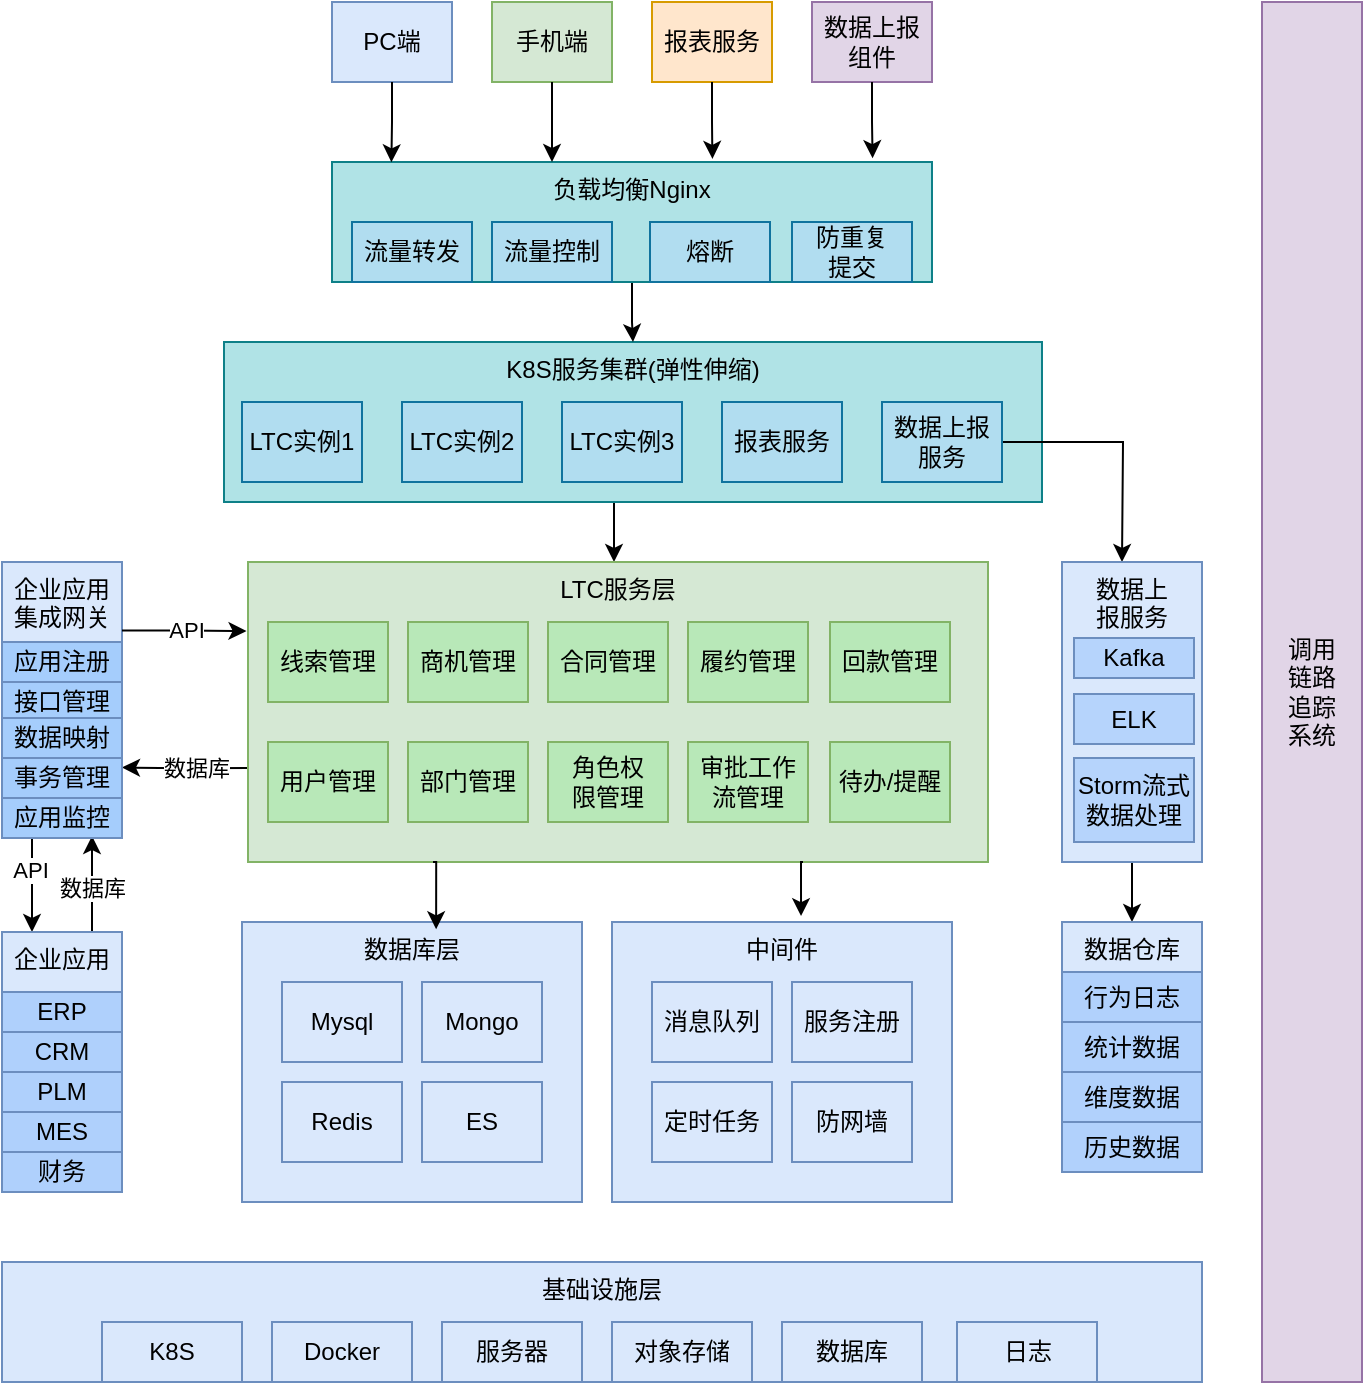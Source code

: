 <mxfile version="28.0.6">
  <diagram name="第 1 页" id="MuboCEp0ujTKhhQ6IgWA">
    <mxGraphModel dx="1158" dy="774" grid="0" gridSize="10" guides="1" tooltips="1" connect="1" arrows="1" fold="1" page="1" pageScale="1" pageWidth="827" pageHeight="1169" math="0" shadow="0">
      <root>
        <mxCell id="0" />
        <mxCell id="1" parent="0" />
        <mxCell id="J2bLqpCU8YUcJHz4sNJv-80" style="edgeStyle=orthogonalEdgeStyle;rounded=0;orthogonalLoop=1;jettySize=auto;html=1;entryX=0.5;entryY=0;entryDx=0;entryDy=0;" edge="1" parent="1">
          <mxGeometry relative="1" as="geometry">
            <mxPoint x="396.526" y="340.0" as="sourcePoint" />
            <mxPoint x="386" y="370.0" as="targetPoint" />
          </mxGeometry>
        </mxCell>
        <mxCell id="J2bLqpCU8YUcJHz4sNJv-60" value="K8S&lt;span style=&quot;background-color: transparent; color: light-dark(rgb(0, 0, 0), rgb(255, 255, 255));&quot;&gt;服务集群(弹性伸缩)&lt;/span&gt;" style="rounded=0;whiteSpace=wrap;html=1;verticalAlign=top;fillColor=#b0e3e6;strokeColor=#0e8088;" vertex="1" parent="1">
          <mxGeometry x="191" y="260" width="409" height="80" as="geometry" />
        </mxCell>
        <mxCell id="J2bLqpCU8YUcJHz4sNJv-1" value="PC端" style="rounded=0;whiteSpace=wrap;html=1;fillColor=#dae8fc;strokeColor=#6c8ebf;" vertex="1" parent="1">
          <mxGeometry x="245" y="90" width="60" height="40" as="geometry" />
        </mxCell>
        <mxCell id="J2bLqpCU8YUcJHz4sNJv-2" value="手机端" style="rounded=0;whiteSpace=wrap;html=1;fillColor=#d5e8d4;strokeColor=#82b366;" vertex="1" parent="1">
          <mxGeometry x="325" y="90" width="60" height="40" as="geometry" />
        </mxCell>
        <mxCell id="J2bLqpCU8YUcJHz4sNJv-3" value="报表服务" style="rounded=0;whiteSpace=wrap;html=1;fillColor=#ffe6cc;strokeColor=#d79b00;" vertex="1" parent="1">
          <mxGeometry x="405" y="90" width="60" height="40" as="geometry" />
        </mxCell>
        <mxCell id="J2bLqpCU8YUcJHz4sNJv-4" value="数据上报组件" style="rounded=0;whiteSpace=wrap;html=1;fillColor=#e1d5e7;strokeColor=#9673a6;" vertex="1" parent="1">
          <mxGeometry x="485" y="90" width="60" height="40" as="geometry" />
        </mxCell>
        <mxCell id="J2bLqpCU8YUcJHz4sNJv-79" style="edgeStyle=orthogonalEdgeStyle;rounded=0;orthogonalLoop=1;jettySize=auto;html=1;entryX=0.5;entryY=0;entryDx=0;entryDy=0;" edge="1" parent="1" source="J2bLqpCU8YUcJHz4sNJv-5" target="J2bLqpCU8YUcJHz4sNJv-60">
          <mxGeometry relative="1" as="geometry" />
        </mxCell>
        <mxCell id="J2bLqpCU8YUcJHz4sNJv-5" value="负载均衡Nginx" style="rounded=0;whiteSpace=wrap;html=1;verticalAlign=top;fillColor=#b0e3e6;strokeColor=#0e8088;" vertex="1" parent="1">
          <mxGeometry x="245" y="170" width="300" height="60" as="geometry" />
        </mxCell>
        <mxCell id="J2bLqpCU8YUcJHz4sNJv-6" value="LTC实例1" style="rounded=0;whiteSpace=wrap;html=1;fillColor=#b1ddf0;strokeColor=#10739e;" vertex="1" parent="1">
          <mxGeometry x="200" y="290" width="60" height="40" as="geometry" />
        </mxCell>
        <mxCell id="J2bLqpCU8YUcJHz4sNJv-7" value="LTC实例2" style="rounded=0;whiteSpace=wrap;html=1;fillColor=#b1ddf0;strokeColor=#10739e;" vertex="1" parent="1">
          <mxGeometry x="280" y="290" width="60" height="40" as="geometry" />
        </mxCell>
        <mxCell id="J2bLqpCU8YUcJHz4sNJv-8" value="LTC实例3" style="rounded=0;whiteSpace=wrap;html=1;fillColor=#b1ddf0;strokeColor=#10739e;" vertex="1" parent="1">
          <mxGeometry x="360" y="290" width="60" height="40" as="geometry" />
        </mxCell>
        <mxCell id="J2bLqpCU8YUcJHz4sNJv-9" value="报表服务" style="rounded=0;whiteSpace=wrap;html=1;fillColor=#b1ddf0;strokeColor=#10739e;" vertex="1" parent="1">
          <mxGeometry x="440" y="290" width="60" height="40" as="geometry" />
        </mxCell>
        <mxCell id="J2bLqpCU8YUcJHz4sNJv-81" style="edgeStyle=orthogonalEdgeStyle;rounded=0;orthogonalLoop=1;jettySize=auto;html=1;" edge="1" parent="1" source="J2bLqpCU8YUcJHz4sNJv-10">
          <mxGeometry relative="1" as="geometry">
            <mxPoint x="640" y="370" as="targetPoint" />
          </mxGeometry>
        </mxCell>
        <mxCell id="J2bLqpCU8YUcJHz4sNJv-10" value="数据上报服务" style="rounded=0;whiteSpace=wrap;html=1;fillColor=#b1ddf0;strokeColor=#10739e;" vertex="1" parent="1">
          <mxGeometry x="520" y="290" width="60" height="40" as="geometry" />
        </mxCell>
        <mxCell id="J2bLqpCU8YUcJHz4sNJv-62" style="edgeStyle=orthogonalEdgeStyle;rounded=0;orthogonalLoop=1;jettySize=auto;html=1;exitX=0.001;exitY=0.687;exitDx=0;exitDy=0;entryX=1;entryY=0.75;entryDx=0;entryDy=0;exitPerimeter=0;" edge="1" parent="1" source="J2bLqpCU8YUcJHz4sNJv-11" target="J2bLqpCU8YUcJHz4sNJv-24">
          <mxGeometry relative="1" as="geometry" />
        </mxCell>
        <mxCell id="J2bLqpCU8YUcJHz4sNJv-64" value="数据库" style="edgeLabel;html=1;align=center;verticalAlign=middle;resizable=0;points=[];" vertex="1" connectable="0" parent="J2bLqpCU8YUcJHz4sNJv-62">
          <mxGeometry x="-0.171" relative="1" as="geometry">
            <mxPoint as="offset" />
          </mxGeometry>
        </mxCell>
        <mxCell id="J2bLqpCU8YUcJHz4sNJv-11" value="LTC服务层" style="rounded=0;whiteSpace=wrap;html=1;verticalAlign=top;fillColor=#d5e8d4;strokeColor=#82b366;" vertex="1" parent="1">
          <mxGeometry x="203" y="370" width="370" height="150" as="geometry" />
        </mxCell>
        <mxCell id="J2bLqpCU8YUcJHz4sNJv-12" value="线索管理" style="rounded=0;whiteSpace=wrap;html=1;fillColor=#B8E8B8;strokeColor=#82b366;" vertex="1" parent="1">
          <mxGeometry x="213" y="400" width="60" height="40" as="geometry" />
        </mxCell>
        <mxCell id="J2bLqpCU8YUcJHz4sNJv-13" value="商机管理" style="rounded=0;whiteSpace=wrap;html=1;fillColor=#B8E8B8;strokeColor=#82b366;" vertex="1" parent="1">
          <mxGeometry x="283" y="400" width="60" height="40" as="geometry" />
        </mxCell>
        <mxCell id="J2bLqpCU8YUcJHz4sNJv-14" value="合同管理" style="rounded=0;whiteSpace=wrap;html=1;fillColor=#B8E8B8;strokeColor=#82b366;" vertex="1" parent="1">
          <mxGeometry x="353" y="400" width="60" height="40" as="geometry" />
        </mxCell>
        <mxCell id="J2bLqpCU8YUcJHz4sNJv-15" value="履约管理" style="rounded=0;whiteSpace=wrap;html=1;fillColor=#B8E8B8;strokeColor=#82b366;" vertex="1" parent="1">
          <mxGeometry x="423" y="400" width="60" height="40" as="geometry" />
        </mxCell>
        <mxCell id="J2bLqpCU8YUcJHz4sNJv-16" value="回款管理" style="rounded=0;whiteSpace=wrap;html=1;fillColor=#B8E8B8;strokeColor=#82b366;" vertex="1" parent="1">
          <mxGeometry x="494" y="400" width="60" height="40" as="geometry" />
        </mxCell>
        <mxCell id="J2bLqpCU8YUcJHz4sNJv-17" value="用户管理" style="rounded=0;whiteSpace=wrap;html=1;fillColor=#B8E8B8;strokeColor=#82b366;" vertex="1" parent="1">
          <mxGeometry x="213" y="460" width="60" height="40" as="geometry" />
        </mxCell>
        <mxCell id="J2bLqpCU8YUcJHz4sNJv-18" value="角色权&lt;div&gt;限管理&lt;/div&gt;" style="rounded=0;whiteSpace=wrap;html=1;fillColor=#B8E8B8;strokeColor=#82b366;" vertex="1" parent="1">
          <mxGeometry x="353" y="460" width="60" height="40" as="geometry" />
        </mxCell>
        <mxCell id="J2bLqpCU8YUcJHz4sNJv-19" value="部门管理" style="rounded=0;whiteSpace=wrap;html=1;fillColor=#B8E8B8;strokeColor=#82b366;" vertex="1" parent="1">
          <mxGeometry x="283" y="460" width="60" height="40" as="geometry" />
        </mxCell>
        <mxCell id="J2bLqpCU8YUcJHz4sNJv-20" value="审批工作流管理" style="rounded=0;whiteSpace=wrap;html=1;fillColor=#B8E8B8;strokeColor=#82b366;" vertex="1" parent="1">
          <mxGeometry x="423" y="460" width="60" height="40" as="geometry" />
        </mxCell>
        <mxCell id="J2bLqpCU8YUcJHz4sNJv-22" value="待办/提醒" style="rounded=0;whiteSpace=wrap;html=1;fillColor=#B8E8B8;strokeColor=#82b366;" vertex="1" parent="1">
          <mxGeometry x="494" y="460" width="60" height="40" as="geometry" />
        </mxCell>
        <mxCell id="J2bLqpCU8YUcJHz4sNJv-82" style="edgeStyle=orthogonalEdgeStyle;rounded=0;orthogonalLoop=1;jettySize=auto;html=1;entryX=0.5;entryY=0;entryDx=0;entryDy=0;" edge="1" parent="1" source="J2bLqpCU8YUcJHz4sNJv-23" target="J2bLqpCU8YUcJHz4sNJv-40">
          <mxGeometry relative="1" as="geometry" />
        </mxCell>
        <mxCell id="J2bLqpCU8YUcJHz4sNJv-23" value="数据上&lt;div&gt;报服务&lt;/div&gt;" style="rounded=0;whiteSpace=wrap;html=1;verticalAlign=top;fillColor=#dae8fc;strokeColor=#6c8ebf;" vertex="1" parent="1">
          <mxGeometry x="610" y="370" width="70" height="150" as="geometry" />
        </mxCell>
        <mxCell id="J2bLqpCU8YUcJHz4sNJv-65" style="edgeStyle=orthogonalEdgeStyle;rounded=0;orthogonalLoop=1;jettySize=auto;html=1;exitX=0.25;exitY=1;exitDx=0;exitDy=0;entryX=0.25;entryY=0;entryDx=0;entryDy=0;" edge="1" parent="1" source="J2bLqpCU8YUcJHz4sNJv-24" target="J2bLqpCU8YUcJHz4sNJv-25">
          <mxGeometry relative="1" as="geometry" />
        </mxCell>
        <mxCell id="J2bLqpCU8YUcJHz4sNJv-67" value="API" style="edgeLabel;html=1;align=center;verticalAlign=middle;resizable=0;points=[];" vertex="1" connectable="0" parent="J2bLqpCU8YUcJHz4sNJv-65">
          <mxGeometry x="-0.303" y="-1" relative="1" as="geometry">
            <mxPoint as="offset" />
          </mxGeometry>
        </mxCell>
        <mxCell id="J2bLqpCU8YUcJHz4sNJv-24" value="企业应用集成网关&lt;div&gt;&lt;br&gt;&lt;/div&gt;" style="rounded=0;whiteSpace=wrap;html=1;verticalAlign=top;fillColor=#dae8fc;strokeColor=#6c8ebf;" vertex="1" parent="1">
          <mxGeometry x="80" y="370" width="60" height="137" as="geometry" />
        </mxCell>
        <mxCell id="J2bLqpCU8YUcJHz4sNJv-66" style="edgeStyle=orthogonalEdgeStyle;rounded=0;orthogonalLoop=1;jettySize=auto;html=1;exitX=0.75;exitY=0;exitDx=0;exitDy=0;entryX=0.75;entryY=1;entryDx=0;entryDy=0;" edge="1" parent="1" source="J2bLqpCU8YUcJHz4sNJv-25" target="J2bLqpCU8YUcJHz4sNJv-24">
          <mxGeometry relative="1" as="geometry" />
        </mxCell>
        <mxCell id="J2bLqpCU8YUcJHz4sNJv-68" value="数据库" style="edgeLabel;html=1;align=center;verticalAlign=middle;resizable=0;points=[];" vertex="1" connectable="0" parent="J2bLqpCU8YUcJHz4sNJv-66">
          <mxGeometry x="0.14" y="2" relative="1" as="geometry">
            <mxPoint x="2" y="5" as="offset" />
          </mxGeometry>
        </mxCell>
        <mxCell id="J2bLqpCU8YUcJHz4sNJv-25" value="企业应用" style="rounded=0;whiteSpace=wrap;html=1;verticalAlign=top;fillColor=#dae8fc;strokeColor=#6c8ebf;" vertex="1" parent="1">
          <mxGeometry x="80" y="555" width="60" height="130" as="geometry" />
        </mxCell>
        <mxCell id="J2bLqpCU8YUcJHz4sNJv-26" value="ERP" style="rounded=0;whiteSpace=wrap;html=1;fillColor=#AFD0FC;strokeColor=#6c8ebf;" vertex="1" parent="1">
          <mxGeometry x="80" y="585" width="60" height="20" as="geometry" />
        </mxCell>
        <mxCell id="J2bLqpCU8YUcJHz4sNJv-27" value="CRM" style="rounded=0;whiteSpace=wrap;html=1;fillColor=#AFD0FC;strokeColor=#6c8ebf;" vertex="1" parent="1">
          <mxGeometry x="80" y="605" width="60" height="20" as="geometry" />
        </mxCell>
        <mxCell id="J2bLqpCU8YUcJHz4sNJv-28" value="PLM" style="rounded=0;whiteSpace=wrap;html=1;fillColor=#AFD0FC;strokeColor=#6c8ebf;" vertex="1" parent="1">
          <mxGeometry x="80" y="625" width="60" height="20" as="geometry" />
        </mxCell>
        <mxCell id="J2bLqpCU8YUcJHz4sNJv-29" value="财务" style="rounded=0;whiteSpace=wrap;html=1;fillColor=#AFD0FC;strokeColor=#6c8ebf;" vertex="1" parent="1">
          <mxGeometry x="80" y="665" width="60" height="20" as="geometry" />
        </mxCell>
        <mxCell id="J2bLqpCU8YUcJHz4sNJv-30" value="数据库层" style="rounded=0;whiteSpace=wrap;html=1;verticalAlign=top;fillColor=#dae8fc;strokeColor=#6c8ebf;" vertex="1" parent="1">
          <mxGeometry x="200" y="550" width="170" height="140" as="geometry" />
        </mxCell>
        <mxCell id="J2bLqpCU8YUcJHz4sNJv-31" value="Mysql" style="rounded=0;whiteSpace=wrap;html=1;fillColor=#dae8fc;strokeColor=#6c8ebf;" vertex="1" parent="1">
          <mxGeometry x="220" y="580" width="60" height="40" as="geometry" />
        </mxCell>
        <mxCell id="J2bLqpCU8YUcJHz4sNJv-32" value="Mongo" style="rounded=0;whiteSpace=wrap;html=1;fillColor=#dae8fc;strokeColor=#6c8ebf;" vertex="1" parent="1">
          <mxGeometry x="290" y="580" width="60" height="40" as="geometry" />
        </mxCell>
        <mxCell id="J2bLqpCU8YUcJHz4sNJv-33" value="Redis" style="rounded=0;whiteSpace=wrap;html=1;fillColor=#dae8fc;strokeColor=#6c8ebf;" vertex="1" parent="1">
          <mxGeometry x="220" y="630" width="60" height="40" as="geometry" />
        </mxCell>
        <mxCell id="J2bLqpCU8YUcJHz4sNJv-34" value="ES" style="rounded=0;whiteSpace=wrap;html=1;fillColor=#dae8fc;strokeColor=#6c8ebf;" vertex="1" parent="1">
          <mxGeometry x="290" y="630" width="60" height="40" as="geometry" />
        </mxCell>
        <mxCell id="J2bLqpCU8YUcJHz4sNJv-35" value="中间件" style="rounded=0;whiteSpace=wrap;html=1;verticalAlign=top;fillColor=#dae8fc;strokeColor=#6c8ebf;" vertex="1" parent="1">
          <mxGeometry x="385" y="550" width="170" height="140" as="geometry" />
        </mxCell>
        <mxCell id="J2bLqpCU8YUcJHz4sNJv-36" value="消息队列" style="rounded=0;whiteSpace=wrap;html=1;fillColor=#dae8fc;strokeColor=#6c8ebf;" vertex="1" parent="1">
          <mxGeometry x="405" y="580" width="60" height="40" as="geometry" />
        </mxCell>
        <mxCell id="J2bLqpCU8YUcJHz4sNJv-37" value="服务注册" style="rounded=0;whiteSpace=wrap;html=1;fillColor=#dae8fc;strokeColor=#6c8ebf;" vertex="1" parent="1">
          <mxGeometry x="475" y="580" width="60" height="40" as="geometry" />
        </mxCell>
        <mxCell id="J2bLqpCU8YUcJHz4sNJv-38" value="定时任务" style="rounded=0;whiteSpace=wrap;html=1;fillColor=#dae8fc;strokeColor=#6c8ebf;" vertex="1" parent="1">
          <mxGeometry x="405" y="630" width="60" height="40" as="geometry" />
        </mxCell>
        <mxCell id="J2bLqpCU8YUcJHz4sNJv-39" value="防网墙" style="rounded=0;whiteSpace=wrap;html=1;fillColor=#dae8fc;strokeColor=#6c8ebf;" vertex="1" parent="1">
          <mxGeometry x="475" y="630" width="60" height="40" as="geometry" />
        </mxCell>
        <mxCell id="J2bLqpCU8YUcJHz4sNJv-40" value="数据仓库" style="rounded=0;whiteSpace=wrap;html=1;verticalAlign=top;fillColor=#dae8fc;strokeColor=#6c8ebf;" vertex="1" parent="1">
          <mxGeometry x="610" y="550" width="70" height="120" as="geometry" />
        </mxCell>
        <mxCell id="J2bLqpCU8YUcJHz4sNJv-41" value="行为日志" style="rounded=0;whiteSpace=wrap;html=1;fillColor=#B1D1FC;strokeColor=#6c8ebf;" vertex="1" parent="1">
          <mxGeometry x="610" y="575" width="70" height="25" as="geometry" />
        </mxCell>
        <mxCell id="J2bLqpCU8YUcJHz4sNJv-42" value="统计数据" style="rounded=0;whiteSpace=wrap;html=1;fillColor=#B1D1FC;strokeColor=#6c8ebf;" vertex="1" parent="1">
          <mxGeometry x="610" y="600" width="70" height="25" as="geometry" />
        </mxCell>
        <mxCell id="J2bLqpCU8YUcJHz4sNJv-43" value="维度数据" style="rounded=0;whiteSpace=wrap;html=1;fillColor=#B1D1FC;strokeColor=#6c8ebf;" vertex="1" parent="1">
          <mxGeometry x="610" y="625" width="70" height="25" as="geometry" />
        </mxCell>
        <mxCell id="J2bLqpCU8YUcJHz4sNJv-44" value="历史数据" style="rounded=0;whiteSpace=wrap;html=1;fillColor=#B1D1FC;strokeColor=#6c8ebf;" vertex="1" parent="1">
          <mxGeometry x="610" y="650" width="70" height="25" as="geometry" />
        </mxCell>
        <mxCell id="J2bLqpCU8YUcJHz4sNJv-45" value="ELK" style="rounded=0;whiteSpace=wrap;html=1;fillColor=#B6D4FC;strokeColor=#6c8ebf;" vertex="1" parent="1">
          <mxGeometry x="616" y="436" width="60" height="25" as="geometry" />
        </mxCell>
        <mxCell id="J2bLqpCU8YUcJHz4sNJv-46" value="Storm流式数据处理" style="rounded=0;whiteSpace=wrap;html=1;fillColor=#B6D4FC;strokeColor=#6c8ebf;" vertex="1" parent="1">
          <mxGeometry x="616" y="468" width="60" height="42" as="geometry" />
        </mxCell>
        <mxCell id="J2bLqpCU8YUcJHz4sNJv-47" value="Kafka" style="rounded=0;whiteSpace=wrap;html=1;fillColor=#B6D4FC;strokeColor=#6c8ebf;" vertex="1" parent="1">
          <mxGeometry x="616" y="408" width="60" height="20" as="geometry" />
        </mxCell>
        <mxCell id="J2bLqpCU8YUcJHz4sNJv-48" value="MES" style="rounded=0;whiteSpace=wrap;html=1;fillColor=#AFD0FC;strokeColor=#6c8ebf;" vertex="1" parent="1">
          <mxGeometry x="80" y="645" width="60" height="20" as="geometry" />
        </mxCell>
        <mxCell id="J2bLqpCU8YUcJHz4sNJv-49" value="基础设施层" style="rounded=0;whiteSpace=wrap;html=1;verticalAlign=top;fillColor=#dae8fc;strokeColor=#6c8ebf;" vertex="1" parent="1">
          <mxGeometry x="80" y="720" width="600" height="60" as="geometry" />
        </mxCell>
        <mxCell id="J2bLqpCU8YUcJHz4sNJv-50" value="K8S" style="rounded=0;whiteSpace=wrap;html=1;fillColor=#dae8fc;strokeColor=#6c8ebf;" vertex="1" parent="1">
          <mxGeometry x="130" y="750" width="70" height="30" as="geometry" />
        </mxCell>
        <mxCell id="J2bLqpCU8YUcJHz4sNJv-51" value="Docker" style="rounded=0;whiteSpace=wrap;html=1;fillColor=#dae8fc;strokeColor=#6c8ebf;" vertex="1" parent="1">
          <mxGeometry x="215" y="750" width="70" height="30" as="geometry" />
        </mxCell>
        <mxCell id="J2bLqpCU8YUcJHz4sNJv-52" value="服务器" style="rounded=0;whiteSpace=wrap;html=1;fillColor=#dae8fc;strokeColor=#6c8ebf;" vertex="1" parent="1">
          <mxGeometry x="300" y="750" width="70" height="30" as="geometry" />
        </mxCell>
        <mxCell id="J2bLqpCU8YUcJHz4sNJv-53" value="对象存储" style="rounded=0;whiteSpace=wrap;html=1;fillColor=#dae8fc;strokeColor=#6c8ebf;" vertex="1" parent="1">
          <mxGeometry x="385" y="750" width="70" height="30" as="geometry" />
        </mxCell>
        <mxCell id="J2bLqpCU8YUcJHz4sNJv-54" value="数据库" style="rounded=0;whiteSpace=wrap;html=1;fillColor=#dae8fc;strokeColor=#6c8ebf;" vertex="1" parent="1">
          <mxGeometry x="470" y="750" width="70" height="30" as="geometry" />
        </mxCell>
        <mxCell id="J2bLqpCU8YUcJHz4sNJv-55" value="日志" style="rounded=0;whiteSpace=wrap;html=1;fillColor=#dae8fc;strokeColor=#6c8ebf;" vertex="1" parent="1">
          <mxGeometry x="557.5" y="750" width="70" height="30" as="geometry" />
        </mxCell>
        <mxCell id="J2bLqpCU8YUcJHz4sNJv-56" value="流量转发" style="rounded=0;whiteSpace=wrap;html=1;fillColor=#b1ddf0;strokeColor=#10739e;" vertex="1" parent="1">
          <mxGeometry x="255" y="200" width="60" height="30" as="geometry" />
        </mxCell>
        <mxCell id="J2bLqpCU8YUcJHz4sNJv-57" value="流量控制" style="rounded=0;whiteSpace=wrap;html=1;fillColor=#b1ddf0;strokeColor=#10739e;" vertex="1" parent="1">
          <mxGeometry x="325" y="200" width="60" height="30" as="geometry" />
        </mxCell>
        <mxCell id="J2bLqpCU8YUcJHz4sNJv-58" value="熔断" style="rounded=0;whiteSpace=wrap;html=1;fillColor=#b1ddf0;strokeColor=#10739e;" vertex="1" parent="1">
          <mxGeometry x="404" y="200" width="60" height="30" as="geometry" />
        </mxCell>
        <mxCell id="J2bLqpCU8YUcJHz4sNJv-59" value="防重复&lt;div&gt;提交&lt;/div&gt;" style="rounded=0;whiteSpace=wrap;html=1;fillColor=#b1ddf0;strokeColor=#10739e;" vertex="1" parent="1">
          <mxGeometry x="475" y="200" width="60" height="30" as="geometry" />
        </mxCell>
        <mxCell id="J2bLqpCU8YUcJHz4sNJv-69" value="应用注册" style="rounded=0;whiteSpace=wrap;html=1;fillColor=#A5CDFC;strokeColor=#6c8ebf;" vertex="1" parent="1">
          <mxGeometry x="80" y="410" width="60" height="20" as="geometry" />
        </mxCell>
        <mxCell id="J2bLqpCU8YUcJHz4sNJv-70" value="接口管理" style="rounded=0;whiteSpace=wrap;html=1;fillColor=#A5CDFC;strokeColor=#6c8ebf;" vertex="1" parent="1">
          <mxGeometry x="80" y="430" width="60" height="20" as="geometry" />
        </mxCell>
        <mxCell id="J2bLqpCU8YUcJHz4sNJv-71" value="数据映射" style="rounded=0;whiteSpace=wrap;html=1;fillColor=#A5CDFC;strokeColor=#6c8ebf;" vertex="1" parent="1">
          <mxGeometry x="80" y="448" width="60" height="20" as="geometry" />
        </mxCell>
        <mxCell id="J2bLqpCU8YUcJHz4sNJv-72" value="事务管理" style="rounded=0;whiteSpace=wrap;html=1;fillColor=#A5CDFC;strokeColor=#6c8ebf;" vertex="1" parent="1">
          <mxGeometry x="80" y="468" width="60" height="20" as="geometry" />
        </mxCell>
        <mxCell id="J2bLqpCU8YUcJHz4sNJv-73" value="应用监控" style="rounded=0;whiteSpace=wrap;html=1;fillColor=#A5CDFC;strokeColor=#6c8ebf;" vertex="1" parent="1">
          <mxGeometry x="80" y="488" width="60" height="20" as="geometry" />
        </mxCell>
        <mxCell id="J2bLqpCU8YUcJHz4sNJv-74" value="调用&lt;div&gt;链路&lt;/div&gt;&lt;div&gt;追踪&lt;/div&gt;&lt;div&gt;系统&lt;/div&gt;" style="rounded=0;whiteSpace=wrap;html=1;verticalAlign=middle;align=center;fillColor=#e1d5e7;strokeColor=#9673a6;" vertex="1" parent="1">
          <mxGeometry x="710" y="90" width="50" height="690" as="geometry" />
        </mxCell>
        <mxCell id="J2bLqpCU8YUcJHz4sNJv-75" style="edgeStyle=orthogonalEdgeStyle;rounded=0;orthogonalLoop=1;jettySize=auto;html=1;exitX=0.5;exitY=1;exitDx=0;exitDy=0;entryX=0.099;entryY=0.003;entryDx=0;entryDy=0;entryPerimeter=0;" edge="1" parent="1" source="J2bLqpCU8YUcJHz4sNJv-1" target="J2bLqpCU8YUcJHz4sNJv-5">
          <mxGeometry relative="1" as="geometry" />
        </mxCell>
        <mxCell id="J2bLqpCU8YUcJHz4sNJv-76" style="edgeStyle=orthogonalEdgeStyle;rounded=0;orthogonalLoop=1;jettySize=auto;html=1;exitX=0.5;exitY=1;exitDx=0;exitDy=0;" edge="1" parent="1" source="J2bLqpCU8YUcJHz4sNJv-2">
          <mxGeometry relative="1" as="geometry">
            <mxPoint x="355" y="170" as="targetPoint" />
          </mxGeometry>
        </mxCell>
        <mxCell id="J2bLqpCU8YUcJHz4sNJv-77" style="edgeStyle=orthogonalEdgeStyle;rounded=0;orthogonalLoop=1;jettySize=auto;html=1;entryX=0.634;entryY=-0.026;entryDx=0;entryDy=0;entryPerimeter=0;" edge="1" parent="1" source="J2bLqpCU8YUcJHz4sNJv-3" target="J2bLqpCU8YUcJHz4sNJv-5">
          <mxGeometry relative="1" as="geometry" />
        </mxCell>
        <mxCell id="J2bLqpCU8YUcJHz4sNJv-78" style="edgeStyle=orthogonalEdgeStyle;rounded=0;orthogonalLoop=1;jettySize=auto;html=1;entryX=0.901;entryY=-0.032;entryDx=0;entryDy=0;entryPerimeter=0;" edge="1" parent="1" source="J2bLqpCU8YUcJHz4sNJv-4" target="J2bLqpCU8YUcJHz4sNJv-5">
          <mxGeometry relative="1" as="geometry" />
        </mxCell>
        <mxCell id="J2bLqpCU8YUcJHz4sNJv-84" style="edgeStyle=orthogonalEdgeStyle;rounded=0;orthogonalLoop=1;jettySize=auto;html=1;exitX=0.25;exitY=1;exitDx=0;exitDy=0;entryX=0.571;entryY=0.026;entryDx=0;entryDy=0;entryPerimeter=0;" edge="1" parent="1" source="J2bLqpCU8YUcJHz4sNJv-11" target="J2bLqpCU8YUcJHz4sNJv-30">
          <mxGeometry relative="1" as="geometry" />
        </mxCell>
        <mxCell id="J2bLqpCU8YUcJHz4sNJv-85" style="edgeStyle=orthogonalEdgeStyle;rounded=0;orthogonalLoop=1;jettySize=auto;html=1;exitX=0.75;exitY=1;exitDx=0;exitDy=0;entryX=0.556;entryY=-0.021;entryDx=0;entryDy=0;entryPerimeter=0;" edge="1" parent="1" source="J2bLqpCU8YUcJHz4sNJv-11" target="J2bLqpCU8YUcJHz4sNJv-35">
          <mxGeometry relative="1" as="geometry" />
        </mxCell>
        <mxCell id="J2bLqpCU8YUcJHz4sNJv-86" style="edgeStyle=orthogonalEdgeStyle;rounded=0;orthogonalLoop=1;jettySize=auto;html=1;exitX=1;exitY=0.25;exitDx=0;exitDy=0;entryX=-0.002;entryY=0.23;entryDx=0;entryDy=0;entryPerimeter=0;" edge="1" parent="1" source="J2bLqpCU8YUcJHz4sNJv-24" target="J2bLqpCU8YUcJHz4sNJv-11">
          <mxGeometry relative="1" as="geometry" />
        </mxCell>
        <mxCell id="J2bLqpCU8YUcJHz4sNJv-87" value="API" style="edgeLabel;html=1;align=center;verticalAlign=middle;resizable=0;points=[];" vertex="1" connectable="0" parent="J2bLqpCU8YUcJHz4sNJv-86">
          <mxGeometry x="-0.015" y="1" relative="1" as="geometry">
            <mxPoint x="1" as="offset" />
          </mxGeometry>
        </mxCell>
      </root>
    </mxGraphModel>
  </diagram>
</mxfile>
